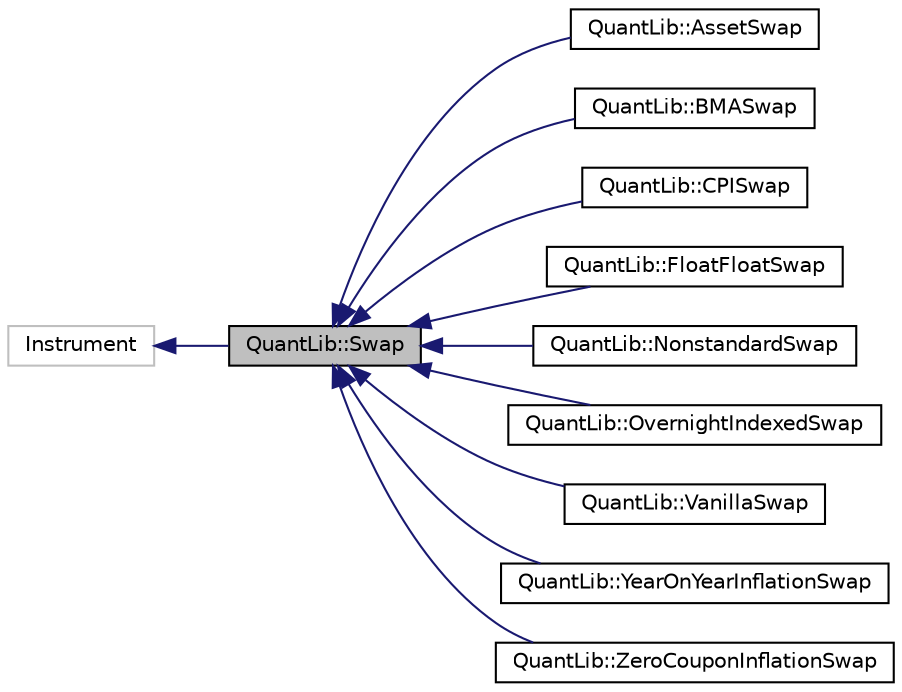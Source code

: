 digraph "QuantLib::Swap"
{
  edge [fontname="Helvetica",fontsize="10",labelfontname="Helvetica",labelfontsize="10"];
  node [fontname="Helvetica",fontsize="10",shape=record];
  rankdir="LR";
  Node1 [label="QuantLib::Swap",height=0.2,width=0.4,color="black", fillcolor="grey75", style="filled", fontcolor="black"];
  Node2 -> Node1 [dir="back",color="midnightblue",fontsize="10",style="solid"];
  Node2 [label="Instrument",height=0.2,width=0.4,color="grey75", fillcolor="white", style="filled"];
  Node1 -> Node3 [dir="back",color="midnightblue",fontsize="10",style="solid"];
  Node3 [label="QuantLib::AssetSwap",height=0.2,width=0.4,color="black", fillcolor="white", style="filled",URL="$class_quant_lib_1_1_asset_swap.html",tooltip="Bullet bond vs Libor swap. "];
  Node1 -> Node4 [dir="back",color="midnightblue",fontsize="10",style="solid"];
  Node4 [label="QuantLib::BMASwap",height=0.2,width=0.4,color="black", fillcolor="white", style="filled",URL="$class_quant_lib_1_1_b_m_a_swap.html",tooltip="swap paying Libor against BMA coupons "];
  Node1 -> Node5 [dir="back",color="midnightblue",fontsize="10",style="solid"];
  Node5 [label="QuantLib::CPISwap",height=0.2,width=0.4,color="black", fillcolor="white", style="filled",URL="$class_quant_lib_1_1_c_p_i_swap.html",tooltip="zero-inflation-indexed swap, "];
  Node1 -> Node6 [dir="back",color="midnightblue",fontsize="10",style="solid"];
  Node6 [label="QuantLib::FloatFloatSwap",height=0.2,width=0.4,color="black", fillcolor="white", style="filled",URL="$class_quant_lib_1_1_float_float_swap.html",tooltip="float float swap "];
  Node1 -> Node7 [dir="back",color="midnightblue",fontsize="10",style="solid"];
  Node7 [label="QuantLib::NonstandardSwap",height=0.2,width=0.4,color="black", fillcolor="white", style="filled",URL="$class_quant_lib_1_1_nonstandard_swap.html",tooltip="nonstandard swap "];
  Node1 -> Node8 [dir="back",color="midnightblue",fontsize="10",style="solid"];
  Node8 [label="QuantLib::OvernightIndexedSwap",height=0.2,width=0.4,color="black", fillcolor="white", style="filled",URL="$class_quant_lib_1_1_overnight_indexed_swap.html",tooltip="Overnight indexed swap: fix vs compounded overnight rate. "];
  Node1 -> Node9 [dir="back",color="midnightblue",fontsize="10",style="solid"];
  Node9 [label="QuantLib::VanillaSwap",height=0.2,width=0.4,color="black", fillcolor="white", style="filled",URL="$class_quant_lib_1_1_vanilla_swap.html",tooltip="Plain-vanilla swap: fix vs floating leg. "];
  Node1 -> Node10 [dir="back",color="midnightblue",fontsize="10",style="solid"];
  Node10 [label="QuantLib::YearOnYearInflationSwap",height=0.2,width=0.4,color="black", fillcolor="white", style="filled",URL="$class_quant_lib_1_1_year_on_year_inflation_swap.html",tooltip="Year-on-year inflation-indexed swap. "];
  Node1 -> Node11 [dir="back",color="midnightblue",fontsize="10",style="solid"];
  Node11 [label="QuantLib::ZeroCouponInflationSwap",height=0.2,width=0.4,color="black", fillcolor="white", style="filled",URL="$class_quant_lib_1_1_zero_coupon_inflation_swap.html",tooltip="Zero-coupon inflation-indexed swap. "];
}
